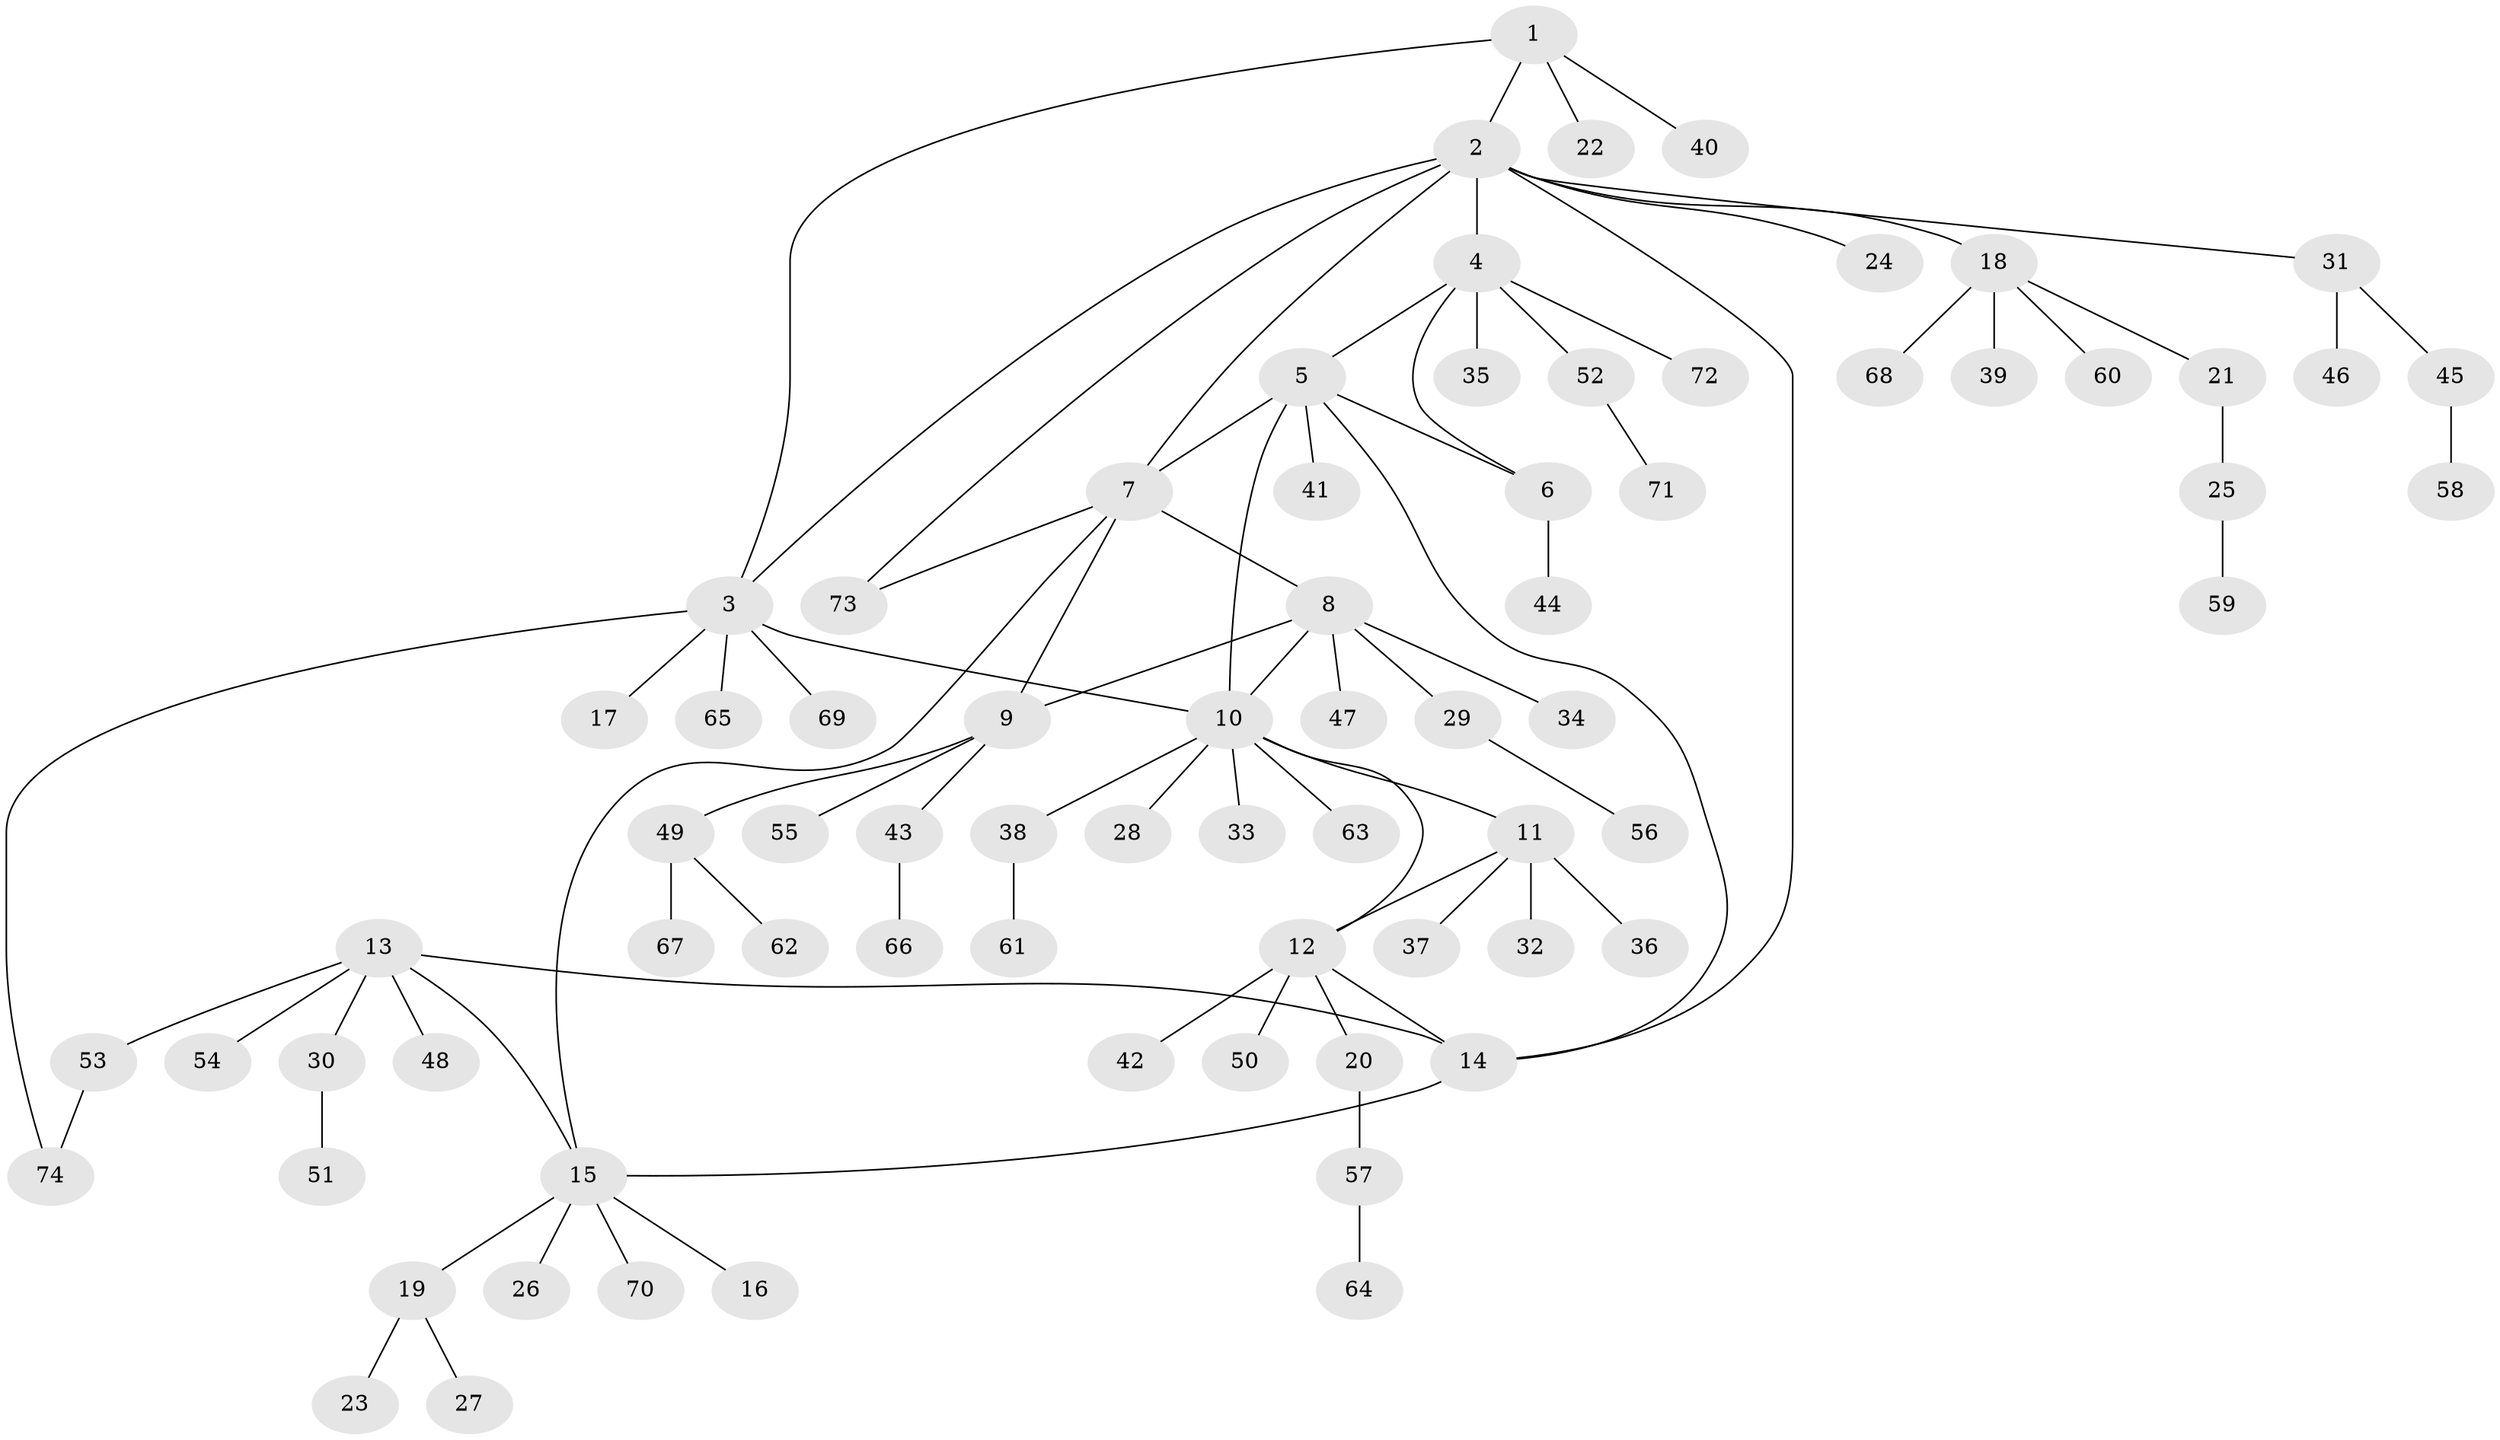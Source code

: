 // Generated by graph-tools (version 1.1) at 2025/02/03/09/25 03:02:46]
// undirected, 74 vertices, 86 edges
graph export_dot {
graph [start="1"]
  node [color=gray90,style=filled];
  1;
  2;
  3;
  4;
  5;
  6;
  7;
  8;
  9;
  10;
  11;
  12;
  13;
  14;
  15;
  16;
  17;
  18;
  19;
  20;
  21;
  22;
  23;
  24;
  25;
  26;
  27;
  28;
  29;
  30;
  31;
  32;
  33;
  34;
  35;
  36;
  37;
  38;
  39;
  40;
  41;
  42;
  43;
  44;
  45;
  46;
  47;
  48;
  49;
  50;
  51;
  52;
  53;
  54;
  55;
  56;
  57;
  58;
  59;
  60;
  61;
  62;
  63;
  64;
  65;
  66;
  67;
  68;
  69;
  70;
  71;
  72;
  73;
  74;
  1 -- 2;
  1 -- 3;
  1 -- 22;
  1 -- 40;
  2 -- 3;
  2 -- 4;
  2 -- 7;
  2 -- 14;
  2 -- 18;
  2 -- 24;
  2 -- 31;
  2 -- 73;
  3 -- 10;
  3 -- 17;
  3 -- 65;
  3 -- 69;
  3 -- 74;
  4 -- 5;
  4 -- 6;
  4 -- 35;
  4 -- 52;
  4 -- 72;
  5 -- 6;
  5 -- 7;
  5 -- 10;
  5 -- 14;
  5 -- 41;
  6 -- 44;
  7 -- 8;
  7 -- 9;
  7 -- 15;
  7 -- 73;
  8 -- 9;
  8 -- 10;
  8 -- 29;
  8 -- 34;
  8 -- 47;
  9 -- 43;
  9 -- 49;
  9 -- 55;
  10 -- 11;
  10 -- 12;
  10 -- 28;
  10 -- 33;
  10 -- 38;
  10 -- 63;
  11 -- 12;
  11 -- 32;
  11 -- 36;
  11 -- 37;
  12 -- 14;
  12 -- 20;
  12 -- 42;
  12 -- 50;
  13 -- 14;
  13 -- 15;
  13 -- 30;
  13 -- 48;
  13 -- 53;
  13 -- 54;
  14 -- 15;
  15 -- 16;
  15 -- 19;
  15 -- 26;
  15 -- 70;
  18 -- 21;
  18 -- 39;
  18 -- 60;
  18 -- 68;
  19 -- 23;
  19 -- 27;
  20 -- 57;
  21 -- 25;
  25 -- 59;
  29 -- 56;
  30 -- 51;
  31 -- 45;
  31 -- 46;
  38 -- 61;
  43 -- 66;
  45 -- 58;
  49 -- 62;
  49 -- 67;
  52 -- 71;
  53 -- 74;
  57 -- 64;
}
